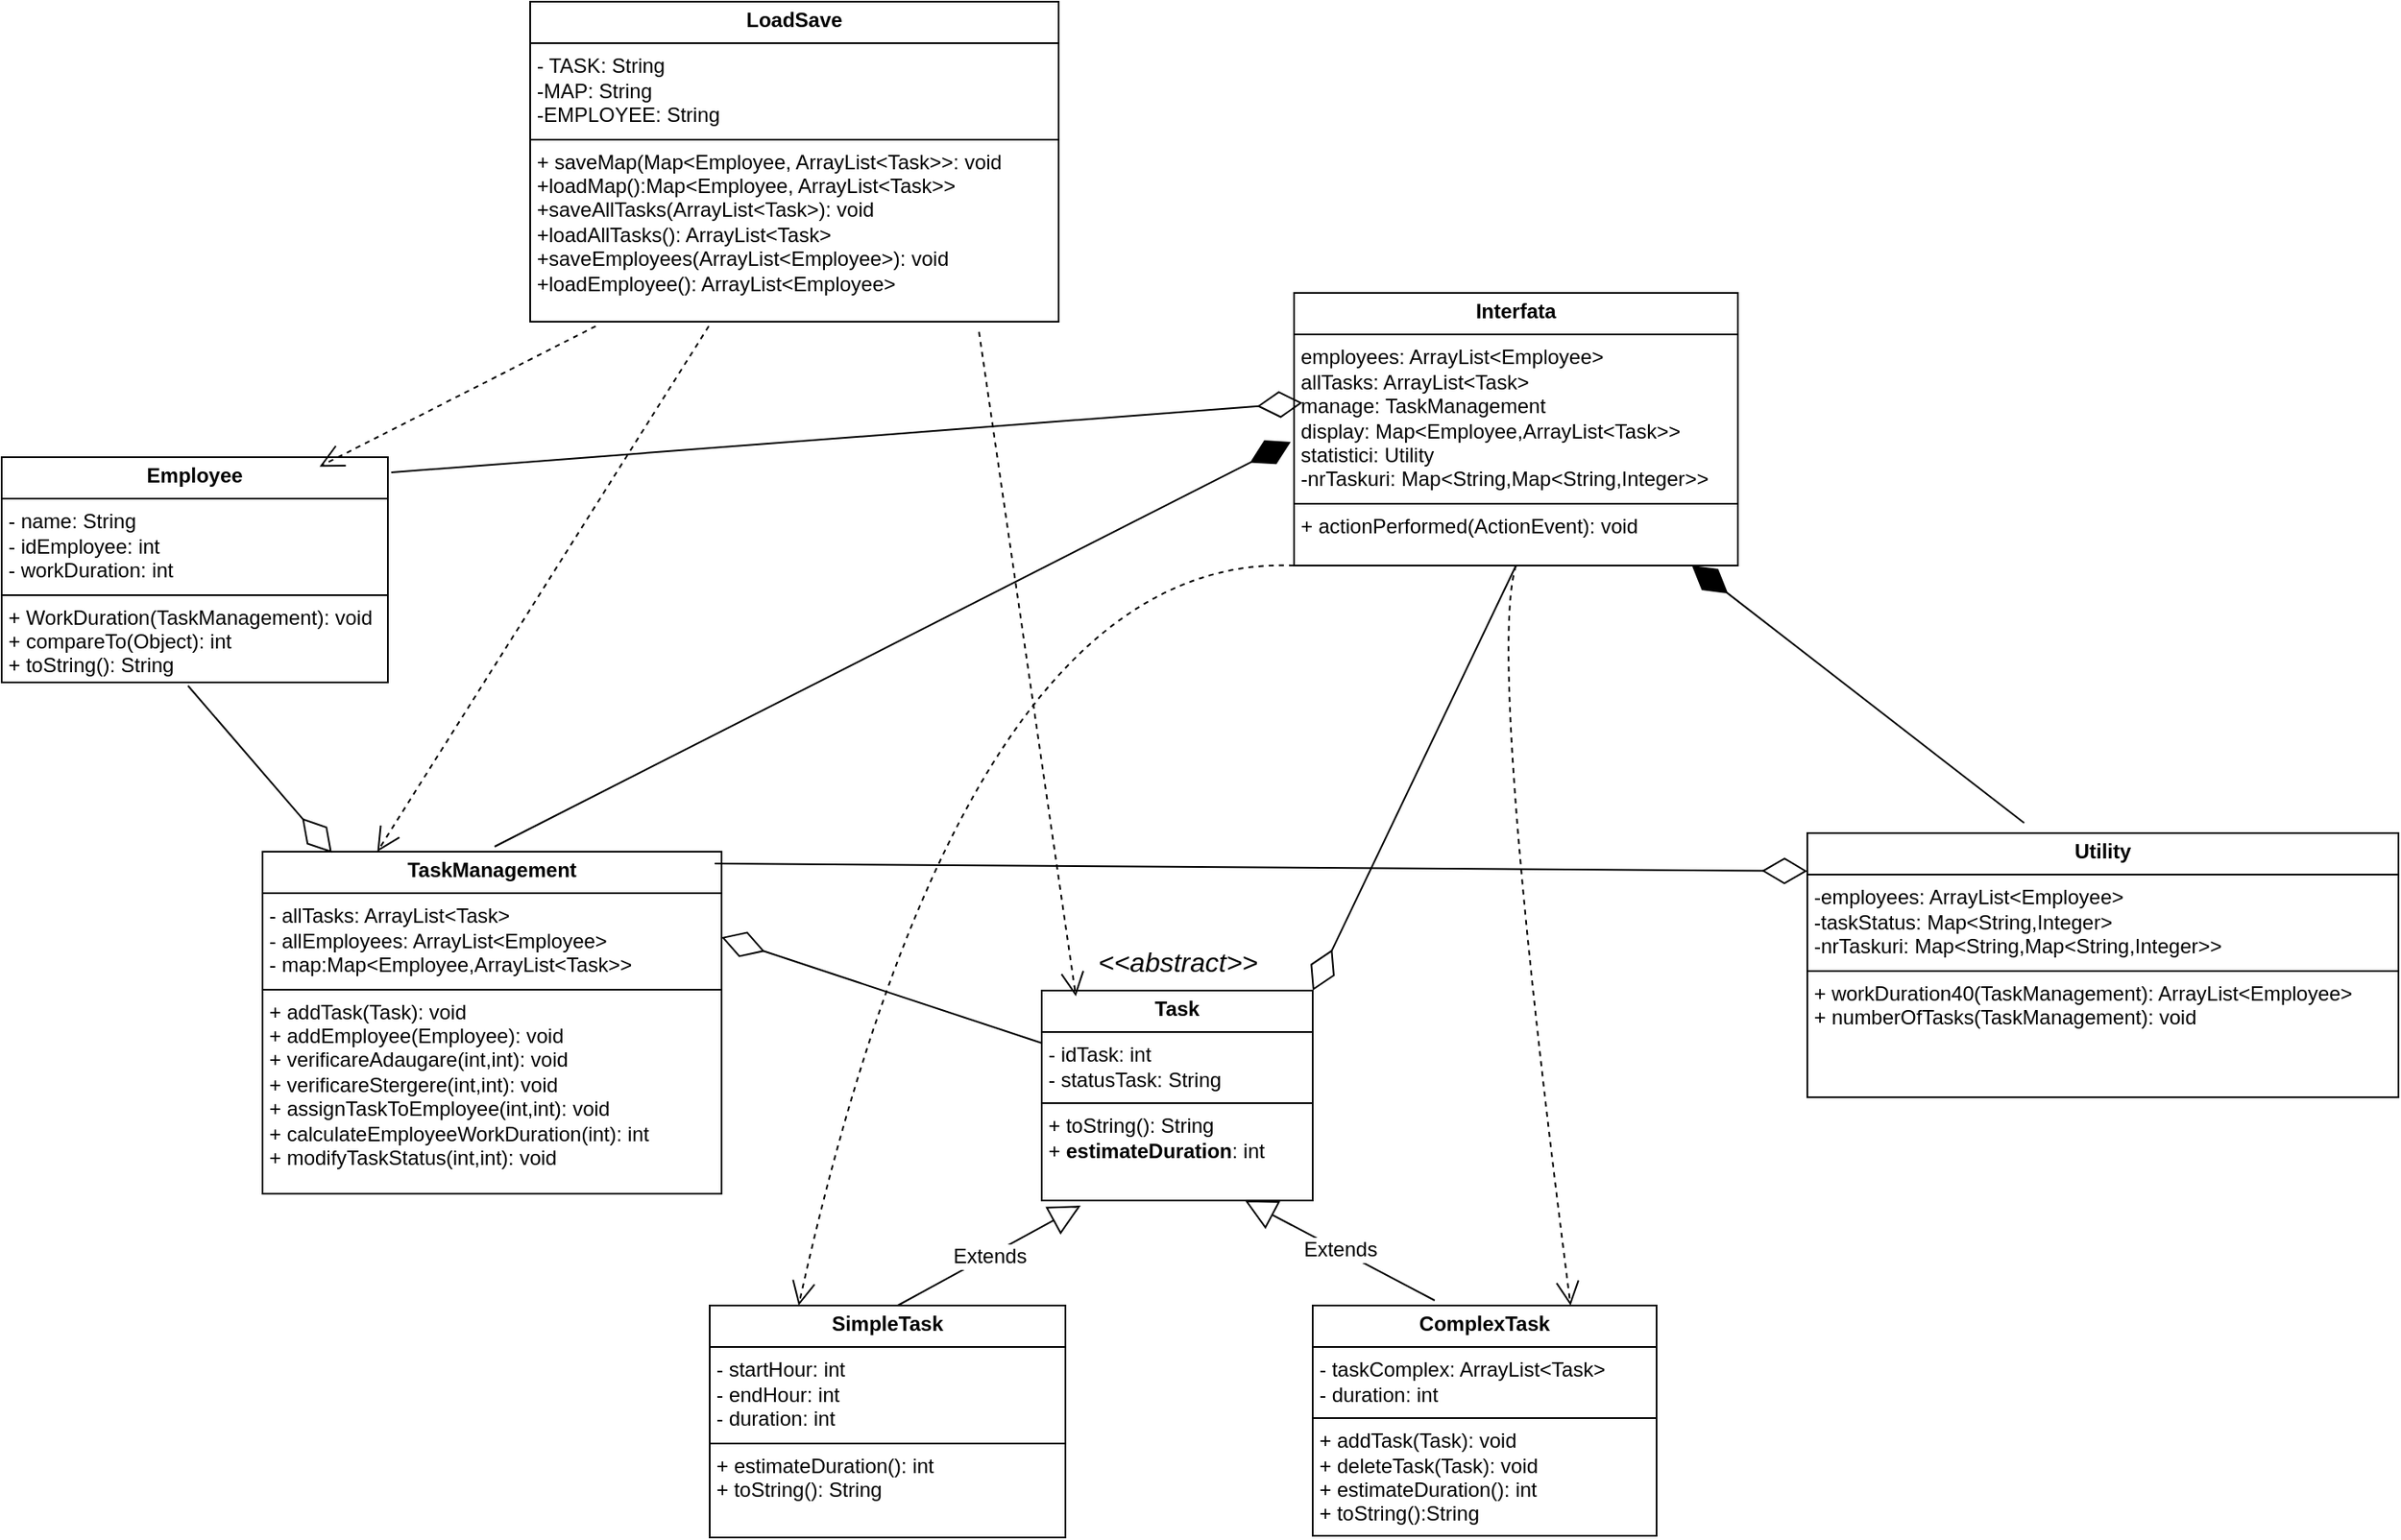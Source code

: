 <mxfile version="26.1.1">
  <diagram name="Page-1" id="NSbezfYNf8va_lxm2zXU">
    <mxGraphModel dx="2110" dy="2427" grid="0" gridSize="10" guides="1" tooltips="1" connect="1" arrows="1" fold="1" page="0" pageScale="1" pageWidth="850" pageHeight="1100" math="0" shadow="0">
      <root>
        <mxCell id="0" />
        <mxCell id="1" parent="0" />
        <mxCell id="Vs3KduJTQNHEj2ife3B--2" value="&lt;p style=&quot;margin:0px;margin-top:4px;text-align:center;&quot;&gt;&lt;b&gt;Employee&lt;/b&gt;&lt;/p&gt;&lt;hr size=&quot;1&quot; style=&quot;border-style:solid;&quot;&gt;&lt;p style=&quot;margin:0px;margin-left:4px;&quot;&gt;- name: String&lt;/p&gt;&lt;p style=&quot;margin:0px;margin-left:4px;&quot;&gt;- idEmployee: int&lt;/p&gt;&lt;p style=&quot;margin:0px;margin-left:4px;&quot;&gt;- workDuration: int&lt;/p&gt;&lt;hr size=&quot;1&quot; style=&quot;border-style:solid;&quot;&gt;&lt;p style=&quot;margin:0px;margin-left:4px;&quot;&gt;+ WorkDuration(TaskManagement): void&lt;/p&gt;&lt;p style=&quot;margin:0px;margin-left:4px;&quot;&gt;+ compareTo(Object): int&lt;/p&gt;&lt;p style=&quot;margin:0px;margin-left:4px;&quot;&gt;+ toString(): String&lt;/p&gt;&lt;p style=&quot;margin:0px;margin-left:4px;&quot;&gt;&lt;br&gt;&lt;/p&gt;" style="verticalAlign=top;align=left;overflow=fill;html=1;whiteSpace=wrap;" vertex="1" parent="1">
          <mxGeometry x="-309" y="-23" width="228" height="133" as="geometry" />
        </mxCell>
        <mxCell id="Vs3KduJTQNHEj2ife3B--3" value="&lt;p style=&quot;margin:0px;margin-top:4px;text-align:center;&quot;&gt;&lt;b&gt;TaskManagement&lt;/b&gt;&lt;/p&gt;&lt;hr size=&quot;1&quot; style=&quot;border-style:solid;&quot;&gt;&lt;p style=&quot;margin:0px;margin-left:4px;&quot;&gt;- allTasks: ArrayList&amp;lt;Task&amp;gt;&lt;/p&gt;&lt;p style=&quot;margin:0px;margin-left:4px;&quot;&gt;- allEmployees: ArrayList&amp;lt;Employee&amp;gt;&lt;/p&gt;&lt;p style=&quot;margin:0px;margin-left:4px;&quot;&gt;- map:Map&amp;lt;Employee,ArrayList&amp;lt;Task&amp;gt;&amp;gt;&lt;/p&gt;&lt;hr size=&quot;1&quot; style=&quot;border-style:solid;&quot;&gt;&lt;p style=&quot;margin:0px;margin-left:4px;&quot;&gt;+ addTask(Task): void&lt;/p&gt;&lt;p style=&quot;margin:0px;margin-left:4px;&quot;&gt;+ addEmployee(Employee): void&lt;/p&gt;&lt;p style=&quot;margin:0px;margin-left:4px;&quot;&gt;+ verificareAdaugare(int,int): void&lt;/p&gt;&lt;p style=&quot;margin:0px;margin-left:4px;&quot;&gt;+ verificareStergere(int,int): void&lt;/p&gt;&lt;p style=&quot;margin:0px;margin-left:4px;&quot;&gt;+ assignTaskToEmployee(int,int): void&lt;/p&gt;&lt;p style=&quot;margin:0px;margin-left:4px;&quot;&gt;+ calculateEmployeeWorkDuration(int): int&lt;/p&gt;&lt;p style=&quot;margin:0px;margin-left:4px;&quot;&gt;+ modifyTaskStatus(int,int): void&lt;/p&gt;&lt;p style=&quot;margin:0px;margin-left:4px;&quot;&gt;&lt;br&gt;&lt;/p&gt;&lt;p style=&quot;margin:0px;margin-left:4px;&quot;&gt;&lt;br&gt;&lt;/p&gt;&lt;p style=&quot;margin:0px;margin-left:4px;&quot;&gt;&lt;br&gt;&lt;/p&gt;&lt;p style=&quot;margin:0px;margin-left:4px;&quot;&gt;&lt;br&gt;&lt;/p&gt;" style="verticalAlign=top;align=left;overflow=fill;html=1;whiteSpace=wrap;" vertex="1" parent="1">
          <mxGeometry x="-155" y="210" width="271" height="202" as="geometry" />
        </mxCell>
        <mxCell id="Vs3KduJTQNHEj2ife3B--4" value="&lt;p style=&quot;margin:0px;margin-top:4px;text-align:center;&quot;&gt;&lt;b&gt;Task&lt;/b&gt;&lt;/p&gt;&lt;hr size=&quot;1&quot; style=&quot;border-style:solid;&quot;&gt;&lt;p style=&quot;margin:0px;margin-left:4px;&quot;&gt;- idTask: int&lt;/p&gt;&lt;p style=&quot;margin:0px;margin-left:4px;&quot;&gt;- statusTask: String&lt;/p&gt;&lt;hr size=&quot;1&quot; style=&quot;border-style:solid;&quot;&gt;&lt;p style=&quot;margin:0px;margin-left:4px;&quot;&gt;+ toString(): String&lt;/p&gt;&lt;p style=&quot;margin:0px;margin-left:4px;&quot;&gt;+ &lt;b&gt;estimateDuration&lt;/b&gt;: int&lt;/p&gt;&lt;p style=&quot;margin:0px;margin-left:4px;&quot;&gt;&lt;br&gt;&lt;/p&gt;" style="verticalAlign=top;align=left;overflow=fill;html=1;whiteSpace=wrap;" vertex="1" parent="1">
          <mxGeometry x="305" y="292" width="160" height="124" as="geometry" />
        </mxCell>
        <mxCell id="Vs3KduJTQNHEj2ife3B--5" value="&lt;p style=&quot;margin:0px;margin-top:4px;text-align:center;&quot;&gt;&lt;b&gt;SimpleTask&lt;/b&gt;&lt;/p&gt;&lt;hr size=&quot;1&quot; style=&quot;border-style:solid;&quot;&gt;&lt;p style=&quot;margin:0px;margin-left:4px;&quot;&gt;- startHour: int&lt;/p&gt;&lt;p style=&quot;margin:0px;margin-left:4px;&quot;&gt;- endHour: int&lt;/p&gt;&lt;p style=&quot;margin:0px;margin-left:4px;&quot;&gt;- duration: int&lt;/p&gt;&lt;hr size=&quot;1&quot; style=&quot;border-style:solid;&quot;&gt;&lt;p style=&quot;margin:0px;margin-left:4px;&quot;&gt;+ estimateDuration(): int&lt;/p&gt;&lt;p style=&quot;margin:0px;margin-left:4px;&quot;&gt;+ toString(): String&lt;/p&gt;" style="verticalAlign=top;align=left;overflow=fill;html=1;whiteSpace=wrap;" vertex="1" parent="1">
          <mxGeometry x="109" y="478" width="210" height="137" as="geometry" />
        </mxCell>
        <mxCell id="Vs3KduJTQNHEj2ife3B--6" value="&lt;p style=&quot;margin:0px;margin-top:4px;text-align:center;&quot;&gt;&lt;b&gt;ComplexTask&lt;/b&gt;&lt;/p&gt;&lt;hr size=&quot;1&quot; style=&quot;border-style:solid;&quot;&gt;&lt;p style=&quot;margin:0px;margin-left:4px;&quot;&gt;- taskComplex: ArrayList&amp;lt;Task&amp;gt;&lt;/p&gt;&lt;p style=&quot;margin:0px;margin-left:4px;&quot;&gt;- duration: int&lt;/p&gt;&lt;hr size=&quot;1&quot; style=&quot;border-style:solid;&quot;&gt;&lt;p style=&quot;margin:0px;margin-left:4px;&quot;&gt;+ addTask(Task): void&lt;/p&gt;&lt;p style=&quot;margin:0px;margin-left:4px;&quot;&gt;+ deleteTask(Task): void&lt;/p&gt;&lt;p style=&quot;margin:0px;margin-left:4px;&quot;&gt;+ estimateDuration(): int&lt;/p&gt;&lt;p style=&quot;margin:0px;margin-left:4px;&quot;&gt;+ toString():String&lt;/p&gt;" style="verticalAlign=top;align=left;overflow=fill;html=1;whiteSpace=wrap;" vertex="1" parent="1">
          <mxGeometry x="465" y="478" width="203" height="136" as="geometry" />
        </mxCell>
        <mxCell id="Vs3KduJTQNHEj2ife3B--7" value="&lt;p style=&quot;margin:0px;margin-top:4px;text-align:center;&quot;&gt;&lt;b&gt;LoadSave&lt;/b&gt;&lt;/p&gt;&lt;hr size=&quot;1&quot; style=&quot;border-style:solid;&quot;&gt;&lt;p style=&quot;margin:0px;margin-left:4px;&quot;&gt;- TASK: String&lt;/p&gt;&lt;p style=&quot;margin:0px;margin-left:4px;&quot;&gt;-MAP: String&lt;/p&gt;&lt;p style=&quot;margin:0px;margin-left:4px;&quot;&gt;-EMPLOYEE: String&lt;/p&gt;&lt;hr size=&quot;1&quot; style=&quot;border-style:solid;&quot;&gt;&lt;p style=&quot;margin:0px;margin-left:4px;&quot;&gt;+ saveMap(Map&amp;lt;Employee, ArrayList&amp;lt;Task&amp;gt;&amp;gt;: void&lt;/p&gt;&lt;p style=&quot;margin:0px;margin-left:4px;&quot;&gt;+loadMap():&lt;span style=&quot;background-color: transparent; color: light-dark(rgb(0, 0, 0), rgb(255, 255, 255));&quot;&gt;Map&amp;lt;Employee, ArrayList&amp;lt;Task&amp;gt;&amp;gt;&lt;/span&gt;&lt;/p&gt;&lt;p style=&quot;margin:0px;margin-left:4px;&quot;&gt;&lt;span style=&quot;background-color: transparent; color: light-dark(rgb(0, 0, 0), rgb(255, 255, 255));&quot;&gt;+saveAllTasks(ArrayList&amp;lt;Task&amp;gt;): void&lt;/span&gt;&lt;/p&gt;&lt;p style=&quot;margin:0px;margin-left:4px;&quot;&gt;&lt;span style=&quot;background-color: transparent; color: light-dark(rgb(0, 0, 0), rgb(255, 255, 255));&quot;&gt;+loadAllTasks(): ArrayList&amp;lt;Task&amp;gt;&lt;/span&gt;&lt;/p&gt;&lt;p style=&quot;margin:0px;margin-left:4px;&quot;&gt;&lt;span style=&quot;background-color: transparent; color: light-dark(rgb(0, 0, 0), rgb(255, 255, 255));&quot;&gt;+saveEmployees(ArrayList&amp;lt;Employee&amp;gt;): void&lt;/span&gt;&lt;/p&gt;&lt;p style=&quot;margin:0px;margin-left:4px;&quot;&gt;&lt;span style=&quot;background-color: transparent; color: light-dark(rgb(0, 0, 0), rgb(255, 255, 255));&quot;&gt;+loadEmployee(): ArrayList&amp;lt;Employee&amp;gt;&lt;/span&gt;&lt;/p&gt;" style="verticalAlign=top;align=left;overflow=fill;html=1;whiteSpace=wrap;" vertex="1" parent="1">
          <mxGeometry x="3" y="-292" width="312" height="189" as="geometry" />
        </mxCell>
        <mxCell id="Vs3KduJTQNHEj2ife3B--8" value="&lt;p style=&quot;margin:0px;margin-top:4px;text-align:center;&quot;&gt;&lt;b&gt;Interfata&lt;/b&gt;&lt;/p&gt;&lt;hr size=&quot;1&quot; style=&quot;border-style:solid;&quot;&gt;&lt;p style=&quot;margin:0px;margin-left:4px;&quot;&gt;employees: ArrayList&amp;lt;Employee&amp;gt;&lt;/p&gt;&lt;p style=&quot;margin:0px;margin-left:4px;&quot;&gt;allTasks: ArrayList&amp;lt;Task&amp;gt;&lt;/p&gt;&lt;p style=&quot;margin:0px;margin-left:4px;&quot;&gt;manage: TaskManagement&lt;/p&gt;&lt;p style=&quot;margin:0px;margin-left:4px;&quot;&gt;display: Map&amp;lt;Employee,ArrayList&amp;lt;Task&amp;gt;&amp;gt;&lt;/p&gt;&lt;p style=&quot;margin:0px;margin-left:4px;&quot;&gt;statistici: Utility&lt;/p&gt;&lt;p style=&quot;margin:0px;margin-left:4px;&quot;&gt;-nrTaskuri: Map&amp;lt;String,Map&amp;lt;String,Integer&amp;gt;&amp;gt;&lt;/p&gt;&lt;hr size=&quot;1&quot; style=&quot;border-style:solid;&quot;&gt;&lt;p style=&quot;margin:0px;margin-left:4px;&quot;&gt;+ actionPerformed(ActionEvent): void&lt;/p&gt;" style="verticalAlign=top;align=left;overflow=fill;html=1;whiteSpace=wrap;" vertex="1" parent="1">
          <mxGeometry x="454" y="-120" width="262" height="161" as="geometry" />
        </mxCell>
        <mxCell id="Vs3KduJTQNHEj2ife3B--9" value="&lt;p style=&quot;margin:0px;margin-top:4px;text-align:center;&quot;&gt;&lt;b&gt;Utility&lt;/b&gt;&lt;/p&gt;&lt;hr size=&quot;1&quot; style=&quot;border-style:solid;&quot;&gt;&lt;p style=&quot;margin:0px;margin-left:4px;&quot;&gt;-employees: ArrayList&amp;lt;Employee&amp;gt;&lt;/p&gt;&lt;p style=&quot;margin:0px;margin-left:4px;&quot;&gt;-taskStatus: Map&amp;lt;String,Integer&amp;gt;&lt;/p&gt;&lt;p style=&quot;margin:0px;margin-left:4px;&quot;&gt;-nrTaskuri: Map&amp;lt;String,Map&amp;lt;String,Integer&amp;gt;&amp;gt;&lt;/p&gt;&lt;hr size=&quot;1&quot; style=&quot;border-style:solid;&quot;&gt;&lt;p style=&quot;margin:0px;margin-left:4px;&quot;&gt;+ workDuration40(TaskManagement): ArrayList&amp;lt;Employee&amp;gt;&lt;/p&gt;&lt;p style=&quot;margin:0px;margin-left:4px;&quot;&gt;+ numberOfTasks(TaskManagement): void&lt;/p&gt;&lt;p style=&quot;margin:0px;margin-left:4px;&quot;&gt;&lt;br&gt;&lt;/p&gt;" style="verticalAlign=top;align=left;overflow=fill;html=1;whiteSpace=wrap;" vertex="1" parent="1">
          <mxGeometry x="757" y="199" width="349" height="156" as="geometry" />
        </mxCell>
        <mxCell id="Vs3KduJTQNHEj2ife3B--12" value="Extends" style="endArrow=block;endSize=16;endFill=0;html=1;rounded=0;fontSize=12;curved=1;" edge="1" parent="1">
          <mxGeometry width="160" relative="1" as="geometry">
            <mxPoint x="220" y="478" as="sourcePoint" />
            <mxPoint x="328" y="419" as="targetPoint" />
          </mxGeometry>
        </mxCell>
        <mxCell id="Vs3KduJTQNHEj2ife3B--14" value="Extends" style="endArrow=block;endSize=16;endFill=0;html=1;rounded=0;fontSize=12;curved=1;entryX=0.75;entryY=1;entryDx=0;entryDy=0;" edge="1" parent="1" target="Vs3KduJTQNHEj2ife3B--4">
          <mxGeometry width="160" relative="1" as="geometry">
            <mxPoint x="537" y="475" as="sourcePoint" />
            <mxPoint x="645" y="416" as="targetPoint" />
          </mxGeometry>
        </mxCell>
        <mxCell id="Vs3KduJTQNHEj2ife3B--15" value="" style="endArrow=diamondThin;endFill=0;endSize=24;html=1;rounded=0;fontSize=12;curved=1;entryX=0.151;entryY=0.003;entryDx=0;entryDy=0;entryPerimeter=0;" edge="1" parent="1" target="Vs3KduJTQNHEj2ife3B--3">
          <mxGeometry width="160" relative="1" as="geometry">
            <mxPoint x="-199" y="112" as="sourcePoint" />
            <mxPoint x="185" y="222" as="targetPoint" />
          </mxGeometry>
        </mxCell>
        <mxCell id="Vs3KduJTQNHEj2ife3B--16" value="" style="endArrow=diamondThin;endFill=0;endSize=24;html=1;rounded=0;fontSize=12;curved=1;entryX=1;entryY=0.25;entryDx=0;entryDy=0;exitX=0;exitY=0.25;exitDx=0;exitDy=0;" edge="1" parent="1" source="Vs3KduJTQNHEj2ife3B--4" target="Vs3KduJTQNHEj2ife3B--3">
          <mxGeometry width="160" relative="1" as="geometry">
            <mxPoint x="380" y="280" as="sourcePoint" />
            <mxPoint x="316" y="222" as="targetPoint" />
          </mxGeometry>
        </mxCell>
        <mxCell id="Vs3KduJTQNHEj2ife3B--17" value="&lt;i&gt;&amp;lt;&amp;lt;abstract&amp;gt;&amp;gt;&lt;/i&gt;" style="text;html=1;align=center;verticalAlign=middle;resizable=0;points=[];autosize=1;strokeColor=none;fillColor=none;fontSize=16;" vertex="1" parent="1">
          <mxGeometry x="329" y="259" width="112" height="31" as="geometry" />
        </mxCell>
        <mxCell id="Vs3KduJTQNHEj2ife3B--18" value="" style="endArrow=diamondThin;endFill=1;endSize=24;html=1;rounded=0;fontSize=12;curved=1;" edge="1" parent="1">
          <mxGeometry width="160" relative="1" as="geometry">
            <mxPoint x="-18" y="207" as="sourcePoint" />
            <mxPoint x="452" y="-32" as="targetPoint" />
          </mxGeometry>
        </mxCell>
        <mxCell id="Vs3KduJTQNHEj2ife3B--21" value="" style="endArrow=diamondThin;endFill=1;endSize=24;html=1;rounded=0;fontSize=12;curved=1;" edge="1" parent="1" target="Vs3KduJTQNHEj2ife3B--8">
          <mxGeometry width="160" relative="1" as="geometry">
            <mxPoint x="885" y="193" as="sourcePoint" />
            <mxPoint x="936" y="77" as="targetPoint" />
          </mxGeometry>
        </mxCell>
        <mxCell id="Vs3KduJTQNHEj2ife3B--22" value="" style="endArrow=diamondThin;endFill=0;endSize=24;html=1;rounded=0;fontSize=12;curved=1;entryX=0;entryY=0.144;entryDx=0;entryDy=0;entryPerimeter=0;" edge="1" parent="1" target="Vs3KduJTQNHEj2ife3B--9">
          <mxGeometry width="160" relative="1" as="geometry">
            <mxPoint x="112" y="217" as="sourcePoint" />
            <mxPoint x="272" y="217" as="targetPoint" />
          </mxGeometry>
        </mxCell>
        <mxCell id="Vs3KduJTQNHEj2ife3B--23" value="" style="endArrow=diamondThin;endFill=0;endSize=24;html=1;rounded=0;fontSize=12;curved=1;entryX=0.019;entryY=0.403;entryDx=0;entryDy=0;entryPerimeter=0;" edge="1" parent="1" target="Vs3KduJTQNHEj2ife3B--8">
          <mxGeometry width="160" relative="1" as="geometry">
            <mxPoint x="-79" y="-14" as="sourcePoint" />
            <mxPoint x="81" y="-14" as="targetPoint" />
          </mxGeometry>
        </mxCell>
        <mxCell id="Vs3KduJTQNHEj2ife3B--26" value="" style="endArrow=diamondThin;endFill=0;endSize=24;html=1;rounded=0;fontSize=12;curved=1;exitX=0.5;exitY=1;exitDx=0;exitDy=0;entryX=1;entryY=0;entryDx=0;entryDy=0;" edge="1" parent="1" source="Vs3KduJTQNHEj2ife3B--8" target="Vs3KduJTQNHEj2ife3B--4">
          <mxGeometry width="160" relative="1" as="geometry">
            <mxPoint x="441" y="125" as="sourcePoint" />
            <mxPoint x="601" y="125" as="targetPoint" />
          </mxGeometry>
        </mxCell>
        <mxCell id="Vs3KduJTQNHEj2ife3B--28" value="" style="endArrow=open;endSize=12;dashed=1;html=1;rounded=0;fontSize=12;curved=1;exitX=0.124;exitY=1.014;exitDx=0;exitDy=0;exitPerimeter=0;entryX=0.823;entryY=0.042;entryDx=0;entryDy=0;entryPerimeter=0;" edge="1" parent="1" source="Vs3KduJTQNHEj2ife3B--7" target="Vs3KduJTQNHEj2ife3B--2">
          <mxGeometry width="160" relative="1" as="geometry">
            <mxPoint x="-99.5" y="-82" as="sourcePoint" />
            <mxPoint x="60.5" y="-82" as="targetPoint" />
          </mxGeometry>
        </mxCell>
        <mxCell id="Vs3KduJTQNHEj2ife3B--29" value="" style="endArrow=open;endSize=12;dashed=1;html=1;rounded=0;fontSize=12;curved=1;exitX=0.124;exitY=1.014;exitDx=0;exitDy=0;exitPerimeter=0;entryX=0.126;entryY=0.027;entryDx=0;entryDy=0;entryPerimeter=0;" edge="1" parent="1" target="Vs3KduJTQNHEj2ife3B--4">
          <mxGeometry width="160" relative="1" as="geometry">
            <mxPoint x="268" y="-97" as="sourcePoint" />
            <mxPoint x="105" y="-14" as="targetPoint" />
          </mxGeometry>
        </mxCell>
        <mxCell id="Vs3KduJTQNHEj2ife3B--30" value="" style="endArrow=open;endSize=12;dashed=1;html=1;rounded=0;fontSize=12;curved=1;exitX=0.338;exitY=1.014;exitDx=0;exitDy=0;exitPerimeter=0;entryX=0.25;entryY=0;entryDx=0;entryDy=0;" edge="1" parent="1" source="Vs3KduJTQNHEj2ife3B--7" target="Vs3KduJTQNHEj2ife3B--3">
          <mxGeometry width="160" relative="1" as="geometry">
            <mxPoint x="62" y="-80" as="sourcePoint" />
            <mxPoint x="-101" y="3" as="targetPoint" />
          </mxGeometry>
        </mxCell>
        <mxCell id="Vs3KduJTQNHEj2ife3B--31" value="" style="endArrow=open;endSize=12;dashed=1;html=1;rounded=0;fontSize=12;curved=1;exitX=0.5;exitY=1;exitDx=0;exitDy=0;entryX=0.75;entryY=0;entryDx=0;entryDy=0;" edge="1" parent="1" source="Vs3KduJTQNHEj2ife3B--8" target="Vs3KduJTQNHEj2ife3B--6">
          <mxGeometry width="160" relative="1" as="geometry">
            <mxPoint x="648" y="57" as="sourcePoint" />
            <mxPoint x="485" y="140" as="targetPoint" />
            <Array as="points">
              <mxPoint x="568" y="95" />
            </Array>
          </mxGeometry>
        </mxCell>
        <mxCell id="Vs3KduJTQNHEj2ife3B--33" value="" style="endArrow=open;endSize=12;dashed=1;html=1;rounded=0;fontSize=12;curved=1;exitX=0.124;exitY=1.014;exitDx=0;exitDy=0;exitPerimeter=0;entryX=0.25;entryY=0;entryDx=0;entryDy=0;" edge="1" parent="1" target="Vs3KduJTQNHEj2ife3B--5">
          <mxGeometry width="160" relative="1" as="geometry">
            <mxPoint x="454" y="41" as="sourcePoint" />
            <mxPoint x="291" y="124" as="targetPoint" />
            <Array as="points">
              <mxPoint x="260" y="33" />
            </Array>
          </mxGeometry>
        </mxCell>
      </root>
    </mxGraphModel>
  </diagram>
</mxfile>
